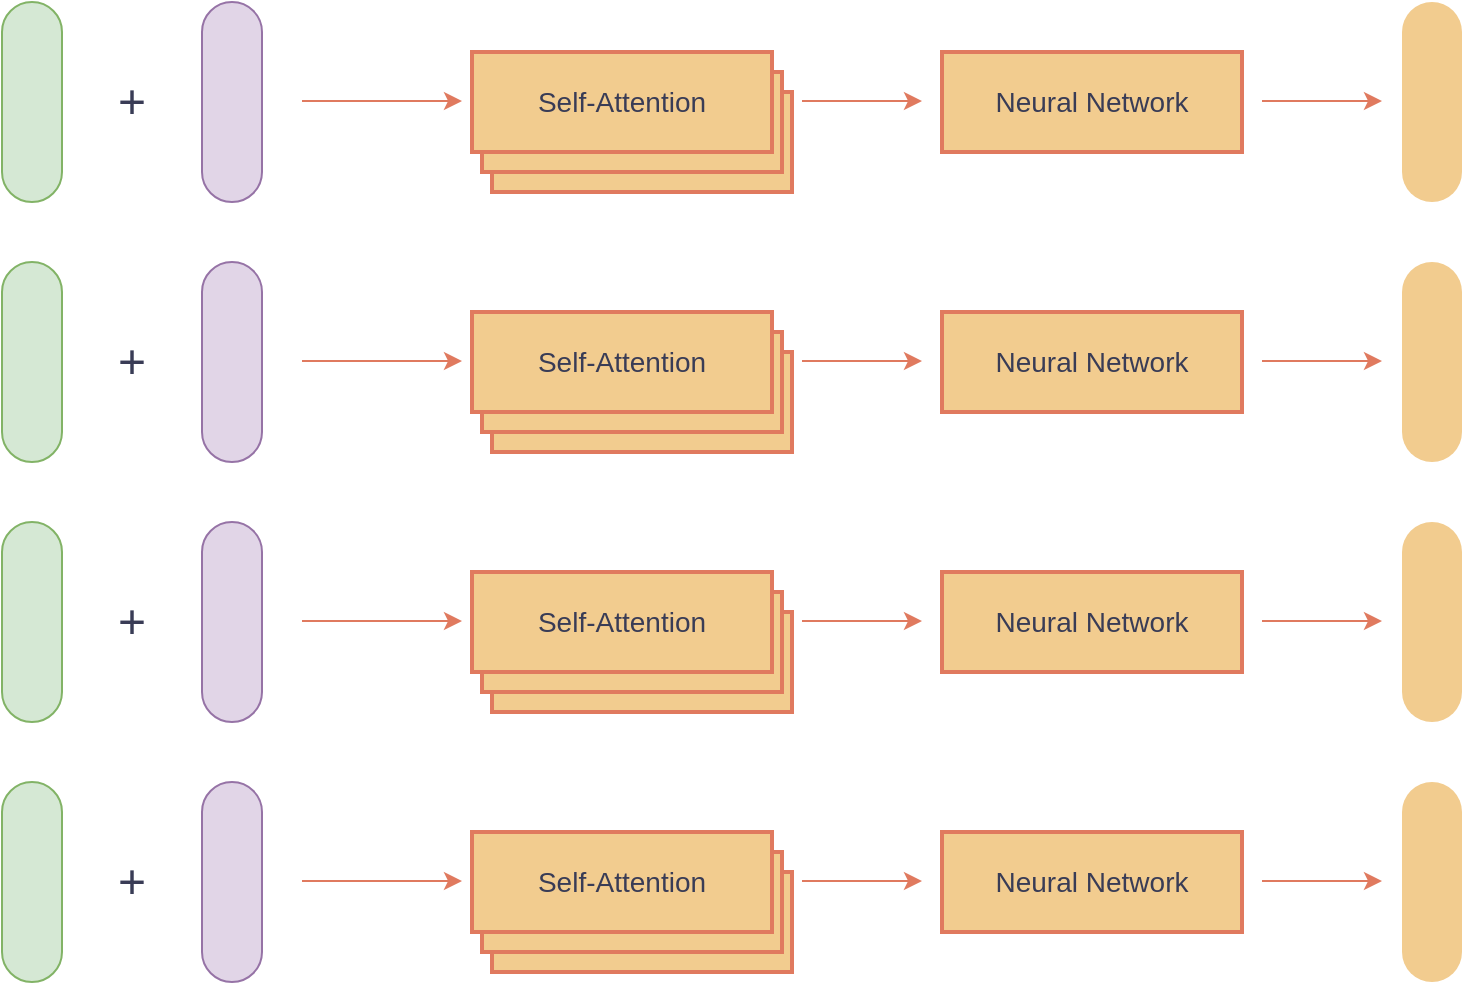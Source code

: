 <mxfile version="21.6.8" type="device">
  <diagram name="Page-1" id="a8X8b88KxLshuGErkxD6">
    <mxGraphModel dx="1036" dy="702" grid="1" gridSize="10" guides="1" tooltips="1" connect="1" arrows="1" fold="1" page="1" pageScale="1" pageWidth="850" pageHeight="1100" math="0" shadow="0">
      <root>
        <mxCell id="0" />
        <mxCell id="1" parent="0" />
        <mxCell id="EOTnqjHbZAOLrOmfvpdX-1" value="" style="shape=rectangle;rounded=1;arcSize=50;whiteSpace=wrap;html=1;fillColor=#d5e8d4;strokeColor=#82b366;labelBackgroundColor=none;" parent="1" vertex="1">
          <mxGeometry x="50" y="100" width="30" height="100" as="geometry" />
        </mxCell>
        <mxCell id="EOTnqjHbZAOLrOmfvpdX-2" value="" style="shape=rectangle;rounded=1;arcSize=50;whiteSpace=wrap;html=1;fillColor=#e1d5e7;strokeColor=#9673a6;labelBackgroundColor=none;" parent="1" vertex="1">
          <mxGeometry x="150" y="100" width="30" height="100" as="geometry" />
        </mxCell>
        <mxCell id="EOTnqjHbZAOLrOmfvpdX-3" value="+" style="text;html=1;strokeColor=none;fillColor=none;align=center;verticalAlign=middle;whiteSpace=wrap;rounded=0;fontColor=#393C56;fontSize=24;labelBackgroundColor=none;" parent="1" vertex="1">
          <mxGeometry x="105" y="135" width="20" height="30" as="geometry" />
        </mxCell>
        <mxCell id="EOTnqjHbZAOLrOmfvpdX-8" value="" style="endArrow=classic;html=1;rounded=0;strokeColor=#E07A5F;strokeWidth=1;labelBackgroundColor=none;fontColor=default;" parent="1" edge="1">
          <mxGeometry width="50" height="50" relative="1" as="geometry">
            <mxPoint x="200" y="149.5" as="sourcePoint" />
            <mxPoint x="280" y="149.5" as="targetPoint" />
          </mxGeometry>
        </mxCell>
        <mxCell id="EOTnqjHbZAOLrOmfvpdX-9" value="" style="shape=rectangle;whiteSpace=wrap;html=1;fillColor=#F2CC8F;strokeColor=#E07A5F;strokeWidth=2;labelBackgroundColor=none;fontColor=#393C56;" parent="1" vertex="1">
          <mxGeometry x="295" y="145" width="150" height="50" as="geometry" />
        </mxCell>
        <mxCell id="EOTnqjHbZAOLrOmfvpdX-10" value="" style="shape=rectangle;whiteSpace=wrap;html=1;fillColor=#F2CC8F;strokeColor=#E07A5F;strokeWidth=2;labelBackgroundColor=none;fontColor=#393C56;" parent="1" vertex="1">
          <mxGeometry x="290" y="135" width="150" height="50" as="geometry" />
        </mxCell>
        <mxCell id="EOTnqjHbZAOLrOmfvpdX-11" value="Self-Attention" style="shape=rectangle;whiteSpace=wrap;html=1;fillColor=#F2CC8F;strokeColor=#E07A5F;strokeWidth=2;fontColor=#393C56;fontSize=14;labelBackgroundColor=none;" parent="1" vertex="1">
          <mxGeometry x="285" y="125" width="150" height="50" as="geometry" />
        </mxCell>
        <mxCell id="EOTnqjHbZAOLrOmfvpdX-12" value="" style="endArrow=classic;html=1;rounded=0;strokeColor=#E07A5F;strokeWidth=1;labelBackgroundColor=none;fontColor=default;" parent="1" edge="1">
          <mxGeometry width="50" height="50" relative="1" as="geometry">
            <mxPoint x="450" y="149.5" as="sourcePoint" />
            <mxPoint x="510" y="149.5" as="targetPoint" />
          </mxGeometry>
        </mxCell>
        <mxCell id="EOTnqjHbZAOLrOmfvpdX-13" value="Neural Network" style="shape=rectangle;whiteSpace=wrap;html=1;fillColor=#F2CC8F;strokeColor=#E07A5F;strokeWidth=2;fontColor=#393C56;fontSize=14;labelBackgroundColor=none;" parent="1" vertex="1">
          <mxGeometry x="520" y="125" width="150" height="50" as="geometry" />
        </mxCell>
        <mxCell id="EOTnqjHbZAOLrOmfvpdX-14" value="" style="endArrow=classic;html=1;rounded=0;strokeColor=#E07A5F;strokeWidth=1;labelBackgroundColor=none;fontColor=default;" parent="1" edge="1">
          <mxGeometry width="50" height="50" relative="1" as="geometry">
            <mxPoint x="680" y="149.5" as="sourcePoint" />
            <mxPoint x="740" y="149.5" as="targetPoint" />
          </mxGeometry>
        </mxCell>
        <mxCell id="EOTnqjHbZAOLrOmfvpdX-15" value="" style="shape=rectangle;rounded=1;arcSize=50;whiteSpace=wrap;html=1;fillColor=#F2CC8F;strokeColor=none;labelBackgroundColor=none;fontColor=#393C56;" parent="1" vertex="1">
          <mxGeometry x="750" y="100" width="30" height="100" as="geometry" />
        </mxCell>
        <mxCell id="cpf7ldPDq0cyLDkmikZA-35" value="" style="shape=rectangle;rounded=1;arcSize=50;whiteSpace=wrap;html=1;fillColor=#d5e8d4;strokeColor=#82b366;labelBackgroundColor=none;" vertex="1" parent="1">
          <mxGeometry x="50" y="230" width="30" height="100" as="geometry" />
        </mxCell>
        <mxCell id="cpf7ldPDq0cyLDkmikZA-36" value="" style="shape=rectangle;rounded=1;arcSize=50;whiteSpace=wrap;html=1;fillColor=#e1d5e7;strokeColor=#9673a6;labelBackgroundColor=none;" vertex="1" parent="1">
          <mxGeometry x="150" y="230" width="30" height="100" as="geometry" />
        </mxCell>
        <mxCell id="cpf7ldPDq0cyLDkmikZA-37" value="+" style="text;html=1;strokeColor=none;fillColor=none;align=center;verticalAlign=middle;whiteSpace=wrap;rounded=0;fontColor=#393C56;fontSize=24;labelBackgroundColor=none;" vertex="1" parent="1">
          <mxGeometry x="105" y="265" width="20" height="30" as="geometry" />
        </mxCell>
        <mxCell id="cpf7ldPDq0cyLDkmikZA-38" value="" style="endArrow=classic;html=1;rounded=0;strokeColor=#E07A5F;strokeWidth=1;labelBackgroundColor=none;fontColor=default;" edge="1" parent="1">
          <mxGeometry width="50" height="50" relative="1" as="geometry">
            <mxPoint x="200" y="279.5" as="sourcePoint" />
            <mxPoint x="280" y="279.5" as="targetPoint" />
          </mxGeometry>
        </mxCell>
        <mxCell id="cpf7ldPDq0cyLDkmikZA-39" value="" style="shape=rectangle;whiteSpace=wrap;html=1;fillColor=#F2CC8F;strokeColor=#E07A5F;strokeWidth=2;labelBackgroundColor=none;fontColor=#393C56;" vertex="1" parent="1">
          <mxGeometry x="295" y="275" width="150" height="50" as="geometry" />
        </mxCell>
        <mxCell id="cpf7ldPDq0cyLDkmikZA-40" value="" style="shape=rectangle;whiteSpace=wrap;html=1;fillColor=#F2CC8F;strokeColor=#E07A5F;strokeWidth=2;labelBackgroundColor=none;fontColor=#393C56;" vertex="1" parent="1">
          <mxGeometry x="290" y="265" width="150" height="50" as="geometry" />
        </mxCell>
        <mxCell id="cpf7ldPDq0cyLDkmikZA-41" value="Self-Attention" style="shape=rectangle;whiteSpace=wrap;html=1;fillColor=#F2CC8F;strokeColor=#E07A5F;strokeWidth=2;fontColor=#393C56;fontSize=14;labelBackgroundColor=none;" vertex="1" parent="1">
          <mxGeometry x="285" y="255" width="150" height="50" as="geometry" />
        </mxCell>
        <mxCell id="cpf7ldPDq0cyLDkmikZA-42" value="" style="endArrow=classic;html=1;rounded=0;strokeColor=#E07A5F;strokeWidth=1;labelBackgroundColor=none;fontColor=default;" edge="1" parent="1">
          <mxGeometry width="50" height="50" relative="1" as="geometry">
            <mxPoint x="450" y="279.5" as="sourcePoint" />
            <mxPoint x="510" y="279.5" as="targetPoint" />
          </mxGeometry>
        </mxCell>
        <mxCell id="cpf7ldPDq0cyLDkmikZA-43" value="Neural Network" style="shape=rectangle;whiteSpace=wrap;html=1;fillColor=#F2CC8F;strokeColor=#E07A5F;strokeWidth=2;fontColor=#393C56;fontSize=14;labelBackgroundColor=none;" vertex="1" parent="1">
          <mxGeometry x="520" y="255" width="150" height="50" as="geometry" />
        </mxCell>
        <mxCell id="cpf7ldPDq0cyLDkmikZA-44" value="" style="endArrow=classic;html=1;rounded=0;strokeColor=#E07A5F;strokeWidth=1;labelBackgroundColor=none;fontColor=default;" edge="1" parent="1">
          <mxGeometry width="50" height="50" relative="1" as="geometry">
            <mxPoint x="680" y="279.5" as="sourcePoint" />
            <mxPoint x="740" y="279.5" as="targetPoint" />
          </mxGeometry>
        </mxCell>
        <mxCell id="cpf7ldPDq0cyLDkmikZA-45" value="" style="shape=rectangle;rounded=1;arcSize=50;whiteSpace=wrap;html=1;fillColor=#F2CC8F;strokeColor=none;labelBackgroundColor=none;fontColor=#393C56;" vertex="1" parent="1">
          <mxGeometry x="750" y="230" width="30" height="100" as="geometry" />
        </mxCell>
        <mxCell id="cpf7ldPDq0cyLDkmikZA-46" value="" style="shape=rectangle;rounded=1;arcSize=50;whiteSpace=wrap;html=1;fillColor=#d5e8d4;strokeColor=#82b366;labelBackgroundColor=none;" vertex="1" parent="1">
          <mxGeometry x="50" y="360" width="30" height="100" as="geometry" />
        </mxCell>
        <mxCell id="cpf7ldPDq0cyLDkmikZA-47" value="" style="shape=rectangle;rounded=1;arcSize=50;whiteSpace=wrap;html=1;fillColor=#e1d5e7;strokeColor=#9673a6;labelBackgroundColor=none;" vertex="1" parent="1">
          <mxGeometry x="150" y="360" width="30" height="100" as="geometry" />
        </mxCell>
        <mxCell id="cpf7ldPDq0cyLDkmikZA-48" value="+" style="text;html=1;strokeColor=none;fillColor=none;align=center;verticalAlign=middle;whiteSpace=wrap;rounded=0;fontColor=#393C56;fontSize=24;labelBackgroundColor=none;" vertex="1" parent="1">
          <mxGeometry x="105" y="395" width="20" height="30" as="geometry" />
        </mxCell>
        <mxCell id="cpf7ldPDq0cyLDkmikZA-49" value="" style="endArrow=classic;html=1;rounded=0;strokeColor=#E07A5F;strokeWidth=1;labelBackgroundColor=none;fontColor=default;" edge="1" parent="1">
          <mxGeometry width="50" height="50" relative="1" as="geometry">
            <mxPoint x="200" y="409.5" as="sourcePoint" />
            <mxPoint x="280" y="409.5" as="targetPoint" />
          </mxGeometry>
        </mxCell>
        <mxCell id="cpf7ldPDq0cyLDkmikZA-50" value="" style="shape=rectangle;whiteSpace=wrap;html=1;fillColor=#F2CC8F;strokeColor=#E07A5F;strokeWidth=2;labelBackgroundColor=none;fontColor=#393C56;" vertex="1" parent="1">
          <mxGeometry x="295" y="405" width="150" height="50" as="geometry" />
        </mxCell>
        <mxCell id="cpf7ldPDq0cyLDkmikZA-51" value="" style="shape=rectangle;whiteSpace=wrap;html=1;fillColor=#F2CC8F;strokeColor=#E07A5F;strokeWidth=2;labelBackgroundColor=none;fontColor=#393C56;" vertex="1" parent="1">
          <mxGeometry x="290" y="395" width="150" height="50" as="geometry" />
        </mxCell>
        <mxCell id="cpf7ldPDq0cyLDkmikZA-52" value="Self-Attention" style="shape=rectangle;whiteSpace=wrap;html=1;fillColor=#F2CC8F;strokeColor=#E07A5F;strokeWidth=2;fontColor=#393C56;fontSize=14;labelBackgroundColor=none;" vertex="1" parent="1">
          <mxGeometry x="285" y="385" width="150" height="50" as="geometry" />
        </mxCell>
        <mxCell id="cpf7ldPDq0cyLDkmikZA-53" value="" style="endArrow=classic;html=1;rounded=0;strokeColor=#E07A5F;strokeWidth=1;labelBackgroundColor=none;fontColor=default;" edge="1" parent="1">
          <mxGeometry width="50" height="50" relative="1" as="geometry">
            <mxPoint x="450" y="409.5" as="sourcePoint" />
            <mxPoint x="510" y="409.5" as="targetPoint" />
          </mxGeometry>
        </mxCell>
        <mxCell id="cpf7ldPDq0cyLDkmikZA-54" value="Neural Network" style="shape=rectangle;whiteSpace=wrap;html=1;fillColor=#F2CC8F;strokeColor=#E07A5F;strokeWidth=2;fontColor=#393C56;fontSize=14;labelBackgroundColor=none;" vertex="1" parent="1">
          <mxGeometry x="520" y="385" width="150" height="50" as="geometry" />
        </mxCell>
        <mxCell id="cpf7ldPDq0cyLDkmikZA-55" value="" style="endArrow=classic;html=1;rounded=0;strokeColor=#E07A5F;strokeWidth=1;labelBackgroundColor=none;fontColor=default;" edge="1" parent="1">
          <mxGeometry width="50" height="50" relative="1" as="geometry">
            <mxPoint x="680" y="409.5" as="sourcePoint" />
            <mxPoint x="740" y="409.5" as="targetPoint" />
          </mxGeometry>
        </mxCell>
        <mxCell id="cpf7ldPDq0cyLDkmikZA-56" value="" style="shape=rectangle;rounded=1;arcSize=50;whiteSpace=wrap;html=1;fillColor=#F2CC8F;strokeColor=none;labelBackgroundColor=none;fontColor=#393C56;" vertex="1" parent="1">
          <mxGeometry x="750" y="360" width="30" height="100" as="geometry" />
        </mxCell>
        <mxCell id="cpf7ldPDq0cyLDkmikZA-57" value="" style="shape=rectangle;rounded=1;arcSize=50;whiteSpace=wrap;html=1;fillColor=#d5e8d4;strokeColor=#82b366;labelBackgroundColor=none;" vertex="1" parent="1">
          <mxGeometry x="50" y="490" width="30" height="100" as="geometry" />
        </mxCell>
        <mxCell id="cpf7ldPDq0cyLDkmikZA-58" value="" style="shape=rectangle;rounded=1;arcSize=50;whiteSpace=wrap;html=1;fillColor=#e1d5e7;strokeColor=#9673a6;labelBackgroundColor=none;" vertex="1" parent="1">
          <mxGeometry x="150" y="490" width="30" height="100" as="geometry" />
        </mxCell>
        <mxCell id="cpf7ldPDq0cyLDkmikZA-59" value="+" style="text;html=1;strokeColor=none;fillColor=none;align=center;verticalAlign=middle;whiteSpace=wrap;rounded=0;fontColor=#393C56;fontSize=24;labelBackgroundColor=none;" vertex="1" parent="1">
          <mxGeometry x="105" y="525" width="20" height="30" as="geometry" />
        </mxCell>
        <mxCell id="cpf7ldPDq0cyLDkmikZA-60" value="" style="endArrow=classic;html=1;rounded=0;strokeColor=#E07A5F;strokeWidth=1;labelBackgroundColor=none;fontColor=default;" edge="1" parent="1">
          <mxGeometry width="50" height="50" relative="1" as="geometry">
            <mxPoint x="200" y="539.5" as="sourcePoint" />
            <mxPoint x="280" y="539.5" as="targetPoint" />
          </mxGeometry>
        </mxCell>
        <mxCell id="cpf7ldPDq0cyLDkmikZA-61" value="" style="shape=rectangle;whiteSpace=wrap;html=1;fillColor=#F2CC8F;strokeColor=#E07A5F;strokeWidth=2;labelBackgroundColor=none;fontColor=#393C56;" vertex="1" parent="1">
          <mxGeometry x="295" y="535" width="150" height="50" as="geometry" />
        </mxCell>
        <mxCell id="cpf7ldPDq0cyLDkmikZA-62" value="" style="shape=rectangle;whiteSpace=wrap;html=1;fillColor=#F2CC8F;strokeColor=#E07A5F;strokeWidth=2;labelBackgroundColor=none;fontColor=#393C56;" vertex="1" parent="1">
          <mxGeometry x="290" y="525" width="150" height="50" as="geometry" />
        </mxCell>
        <mxCell id="cpf7ldPDq0cyLDkmikZA-63" value="Self-Attention" style="shape=rectangle;whiteSpace=wrap;html=1;fillColor=#F2CC8F;strokeColor=#E07A5F;strokeWidth=2;fontColor=#393C56;fontSize=14;labelBackgroundColor=none;" vertex="1" parent="1">
          <mxGeometry x="285" y="515" width="150" height="50" as="geometry" />
        </mxCell>
        <mxCell id="cpf7ldPDq0cyLDkmikZA-64" value="" style="endArrow=classic;html=1;rounded=0;strokeColor=#E07A5F;strokeWidth=1;labelBackgroundColor=none;fontColor=default;" edge="1" parent="1">
          <mxGeometry width="50" height="50" relative="1" as="geometry">
            <mxPoint x="450" y="539.5" as="sourcePoint" />
            <mxPoint x="510" y="539.5" as="targetPoint" />
          </mxGeometry>
        </mxCell>
        <mxCell id="cpf7ldPDq0cyLDkmikZA-65" value="Neural Network" style="shape=rectangle;whiteSpace=wrap;html=1;fillColor=#F2CC8F;strokeColor=#E07A5F;strokeWidth=2;fontColor=#393C56;fontSize=14;labelBackgroundColor=none;" vertex="1" parent="1">
          <mxGeometry x="520" y="515" width="150" height="50" as="geometry" />
        </mxCell>
        <mxCell id="cpf7ldPDq0cyLDkmikZA-66" value="" style="endArrow=classic;html=1;rounded=0;strokeColor=#E07A5F;strokeWidth=1;labelBackgroundColor=none;fontColor=default;" edge="1" parent="1">
          <mxGeometry width="50" height="50" relative="1" as="geometry">
            <mxPoint x="680" y="539.5" as="sourcePoint" />
            <mxPoint x="740" y="539.5" as="targetPoint" />
          </mxGeometry>
        </mxCell>
        <mxCell id="cpf7ldPDq0cyLDkmikZA-67" value="" style="shape=rectangle;rounded=1;arcSize=50;whiteSpace=wrap;html=1;fillColor=#F2CC8F;strokeColor=none;labelBackgroundColor=none;fontColor=#393C56;" vertex="1" parent="1">
          <mxGeometry x="750" y="490" width="30" height="100" as="geometry" />
        </mxCell>
      </root>
    </mxGraphModel>
  </diagram>
</mxfile>
